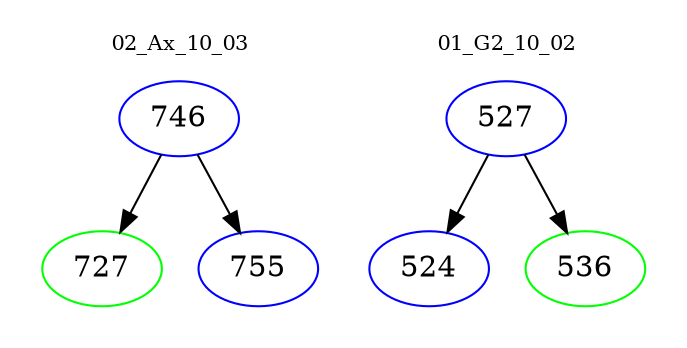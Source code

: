digraph{
subgraph cluster_0 {
color = white
label = "02_Ax_10_03";
fontsize=10;
T0_746 [label="746", color="blue"]
T0_746 -> T0_727 [color="black"]
T0_727 [label="727", color="green"]
T0_746 -> T0_755 [color="black"]
T0_755 [label="755", color="blue"]
}
subgraph cluster_1 {
color = white
label = "01_G2_10_02";
fontsize=10;
T1_527 [label="527", color="blue"]
T1_527 -> T1_524 [color="black"]
T1_524 [label="524", color="blue"]
T1_527 -> T1_536 [color="black"]
T1_536 [label="536", color="green"]
}
}
